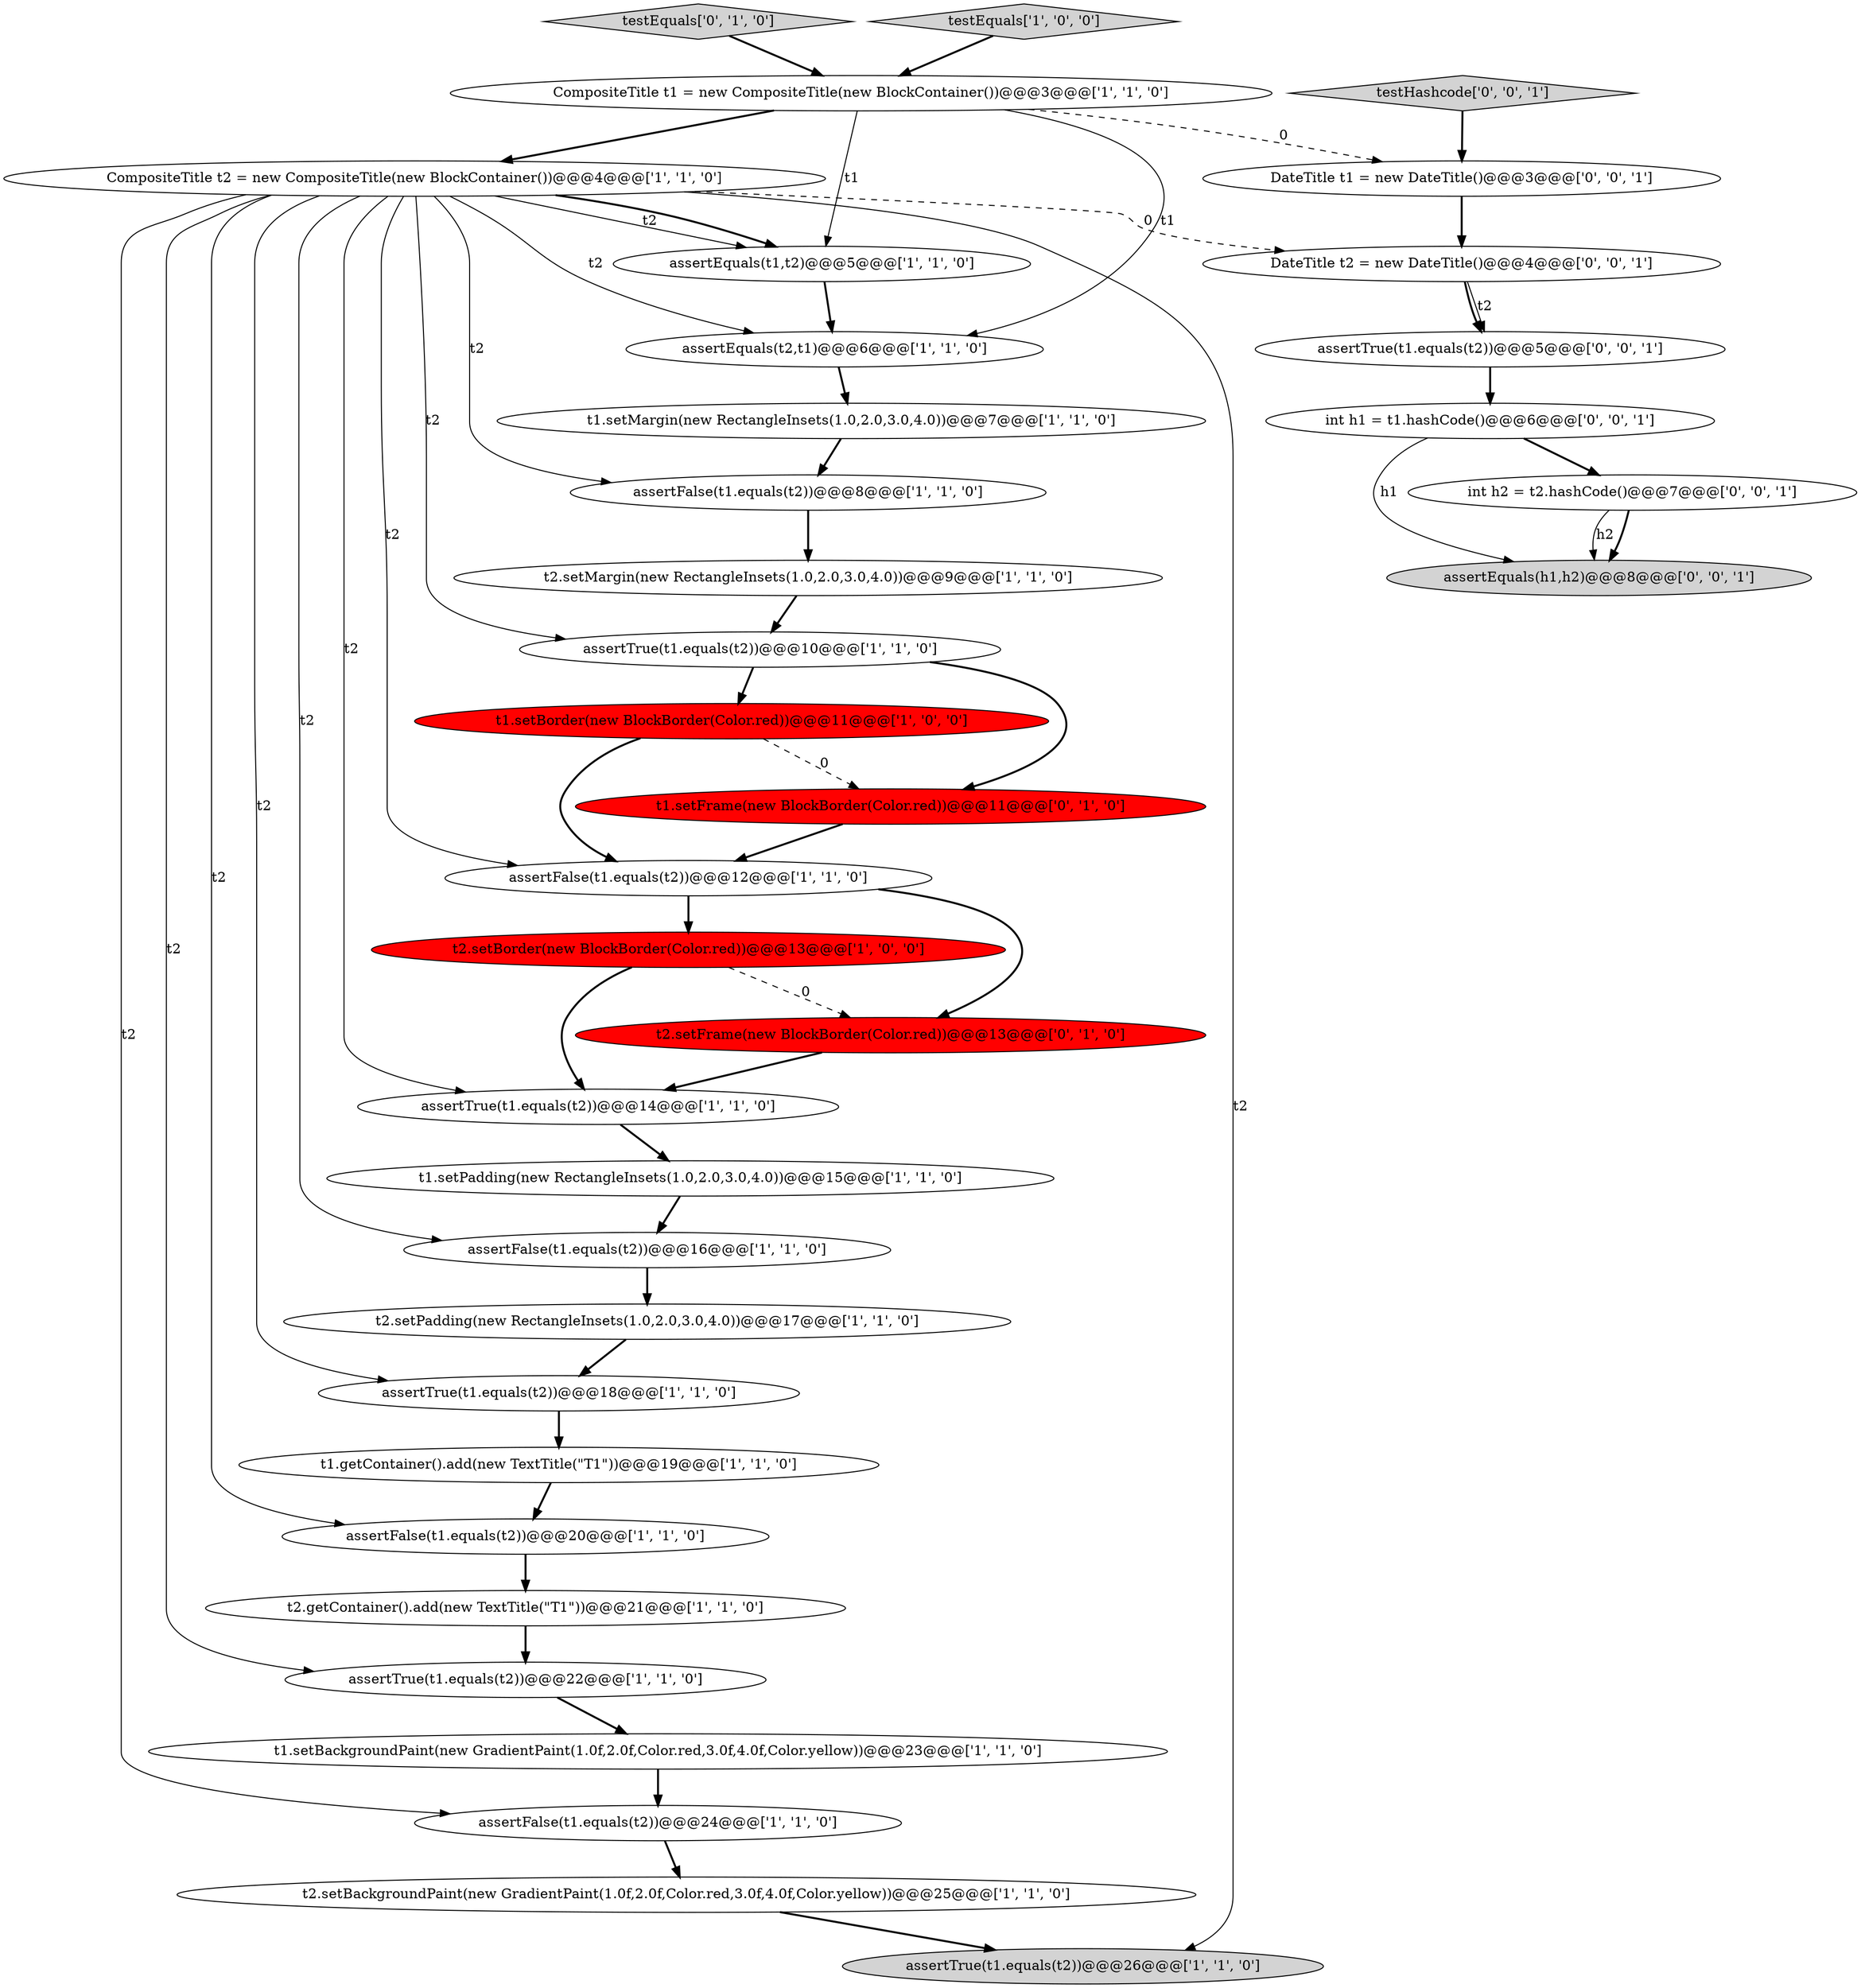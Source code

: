 digraph {
0 [style = filled, label = "t1.setBackgroundPaint(new GradientPaint(1.0f,2.0f,Color.red,3.0f,4.0f,Color.yellow))@@@23@@@['1', '1', '0']", fillcolor = white, shape = ellipse image = "AAA0AAABBB1BBB"];
26 [style = filled, label = "testEquals['0', '1', '0']", fillcolor = lightgray, shape = diamond image = "AAA0AAABBB2BBB"];
20 [style = filled, label = "t1.setBorder(new BlockBorder(Color.red))@@@11@@@['1', '0', '0']", fillcolor = red, shape = ellipse image = "AAA1AAABBB1BBB"];
33 [style = filled, label = "assertTrue(t1.equals(t2))@@@5@@@['0', '0', '1']", fillcolor = white, shape = ellipse image = "AAA0AAABBB3BBB"];
19 [style = filled, label = "assertTrue(t1.equals(t2))@@@10@@@['1', '1', '0']", fillcolor = white, shape = ellipse image = "AAA0AAABBB1BBB"];
25 [style = filled, label = "t1.setFrame(new BlockBorder(Color.red))@@@11@@@['0', '1', '0']", fillcolor = red, shape = ellipse image = "AAA1AAABBB2BBB"];
6 [style = filled, label = "assertFalse(t1.equals(t2))@@@24@@@['1', '1', '0']", fillcolor = white, shape = ellipse image = "AAA0AAABBB1BBB"];
5 [style = filled, label = "assertFalse(t1.equals(t2))@@@16@@@['1', '1', '0']", fillcolor = white, shape = ellipse image = "AAA0AAABBB1BBB"];
31 [style = filled, label = "int h2 = t2.hashCode()@@@7@@@['0', '0', '1']", fillcolor = white, shape = ellipse image = "AAA0AAABBB3BBB"];
10 [style = filled, label = "t1.setMargin(new RectangleInsets(1.0,2.0,3.0,4.0))@@@7@@@['1', '1', '0']", fillcolor = white, shape = ellipse image = "AAA0AAABBB1BBB"];
27 [style = filled, label = "t2.setFrame(new BlockBorder(Color.red))@@@13@@@['0', '1', '0']", fillcolor = red, shape = ellipse image = "AAA1AAABBB2BBB"];
28 [style = filled, label = "DateTitle t2 = new DateTitle()@@@4@@@['0', '0', '1']", fillcolor = white, shape = ellipse image = "AAA0AAABBB3BBB"];
29 [style = filled, label = "DateTitle t1 = new DateTitle()@@@3@@@['0', '0', '1']", fillcolor = white, shape = ellipse image = "AAA0AAABBB3BBB"];
15 [style = filled, label = "assertFalse(t1.equals(t2))@@@12@@@['1', '1', '0']", fillcolor = white, shape = ellipse image = "AAA0AAABBB1BBB"];
32 [style = filled, label = "assertEquals(h1,h2)@@@8@@@['0', '0', '1']", fillcolor = lightgray, shape = ellipse image = "AAA0AAABBB3BBB"];
1 [style = filled, label = "t2.getContainer().add(new TextTitle(\"T1\"))@@@21@@@['1', '1', '0']", fillcolor = white, shape = ellipse image = "AAA0AAABBB1BBB"];
17 [style = filled, label = "t2.setBorder(new BlockBorder(Color.red))@@@13@@@['1', '0', '0']", fillcolor = red, shape = ellipse image = "AAA1AAABBB1BBB"];
30 [style = filled, label = "int h1 = t1.hashCode()@@@6@@@['0', '0', '1']", fillcolor = white, shape = ellipse image = "AAA0AAABBB3BBB"];
12 [style = filled, label = "t2.setPadding(new RectangleInsets(1.0,2.0,3.0,4.0))@@@17@@@['1', '1', '0']", fillcolor = white, shape = ellipse image = "AAA0AAABBB1BBB"];
13 [style = filled, label = "t2.setBackgroundPaint(new GradientPaint(1.0f,2.0f,Color.red,3.0f,4.0f,Color.yellow))@@@25@@@['1', '1', '0']", fillcolor = white, shape = ellipse image = "AAA0AAABBB1BBB"];
9 [style = filled, label = "assertFalse(t1.equals(t2))@@@8@@@['1', '1', '0']", fillcolor = white, shape = ellipse image = "AAA0AAABBB1BBB"];
18 [style = filled, label = "CompositeTitle t2 = new CompositeTitle(new BlockContainer())@@@4@@@['1', '1', '0']", fillcolor = white, shape = ellipse image = "AAA0AAABBB1BBB"];
23 [style = filled, label = "assertEquals(t2,t1)@@@6@@@['1', '1', '0']", fillcolor = white, shape = ellipse image = "AAA0AAABBB1BBB"];
22 [style = filled, label = "assertFalse(t1.equals(t2))@@@20@@@['1', '1', '0']", fillcolor = white, shape = ellipse image = "AAA0AAABBB1BBB"];
24 [style = filled, label = "assertTrue(t1.equals(t2))@@@26@@@['1', '1', '0']", fillcolor = lightgray, shape = ellipse image = "AAA0AAABBB1BBB"];
3 [style = filled, label = "testEquals['1', '0', '0']", fillcolor = lightgray, shape = diamond image = "AAA0AAABBB1BBB"];
14 [style = filled, label = "assertEquals(t1,t2)@@@5@@@['1', '1', '0']", fillcolor = white, shape = ellipse image = "AAA0AAABBB1BBB"];
21 [style = filled, label = "t1.getContainer().add(new TextTitle(\"T1\"))@@@19@@@['1', '1', '0']", fillcolor = white, shape = ellipse image = "AAA0AAABBB1BBB"];
11 [style = filled, label = "t1.setPadding(new RectangleInsets(1.0,2.0,3.0,4.0))@@@15@@@['1', '1', '0']", fillcolor = white, shape = ellipse image = "AAA0AAABBB1BBB"];
8 [style = filled, label = "assertTrue(t1.equals(t2))@@@22@@@['1', '1', '0']", fillcolor = white, shape = ellipse image = "AAA0AAABBB1BBB"];
16 [style = filled, label = "assertTrue(t1.equals(t2))@@@14@@@['1', '1', '0']", fillcolor = white, shape = ellipse image = "AAA0AAABBB1BBB"];
7 [style = filled, label = "CompositeTitle t1 = new CompositeTitle(new BlockContainer())@@@3@@@['1', '1', '0']", fillcolor = white, shape = ellipse image = "AAA0AAABBB1BBB"];
2 [style = filled, label = "t2.setMargin(new RectangleInsets(1.0,2.0,3.0,4.0))@@@9@@@['1', '1', '0']", fillcolor = white, shape = ellipse image = "AAA0AAABBB1BBB"];
34 [style = filled, label = "testHashcode['0', '0', '1']", fillcolor = lightgray, shape = diamond image = "AAA0AAABBB3BBB"];
4 [style = filled, label = "assertTrue(t1.equals(t2))@@@18@@@['1', '1', '0']", fillcolor = white, shape = ellipse image = "AAA0AAABBB1BBB"];
34->29 [style = bold, label=""];
2->19 [style = bold, label=""];
16->11 [style = bold, label=""];
1->8 [style = bold, label=""];
13->24 [style = bold, label=""];
26->7 [style = bold, label=""];
9->2 [style = bold, label=""];
0->6 [style = bold, label=""];
7->14 [style = solid, label="t1"];
31->32 [style = bold, label=""];
19->20 [style = bold, label=""];
18->14 [style = solid, label="t2"];
18->24 [style = solid, label="t2"];
4->21 [style = bold, label=""];
18->23 [style = solid, label="t2"];
18->6 [style = solid, label="t2"];
18->16 [style = solid, label="t2"];
27->16 [style = bold, label=""];
28->33 [style = solid, label="t2"];
19->25 [style = bold, label=""];
18->8 [style = solid, label="t2"];
31->32 [style = solid, label="h2"];
29->28 [style = bold, label=""];
8->0 [style = bold, label=""];
11->5 [style = bold, label=""];
15->17 [style = bold, label=""];
28->33 [style = bold, label=""];
14->23 [style = bold, label=""];
12->4 [style = bold, label=""];
5->12 [style = bold, label=""];
3->7 [style = bold, label=""];
21->22 [style = bold, label=""];
30->31 [style = bold, label=""];
20->25 [style = dashed, label="0"];
18->15 [style = solid, label="t2"];
6->13 [style = bold, label=""];
18->22 [style = solid, label="t2"];
23->10 [style = bold, label=""];
7->18 [style = bold, label=""];
25->15 [style = bold, label=""];
33->30 [style = bold, label=""];
18->28 [style = dashed, label="0"];
7->29 [style = dashed, label="0"];
10->9 [style = bold, label=""];
7->23 [style = solid, label="t1"];
22->1 [style = bold, label=""];
18->9 [style = solid, label="t2"];
18->19 [style = solid, label="t2"];
30->32 [style = solid, label="h1"];
15->27 [style = bold, label=""];
20->15 [style = bold, label=""];
18->4 [style = solid, label="t2"];
18->14 [style = bold, label=""];
17->16 [style = bold, label=""];
18->5 [style = solid, label="t2"];
17->27 [style = dashed, label="0"];
}
